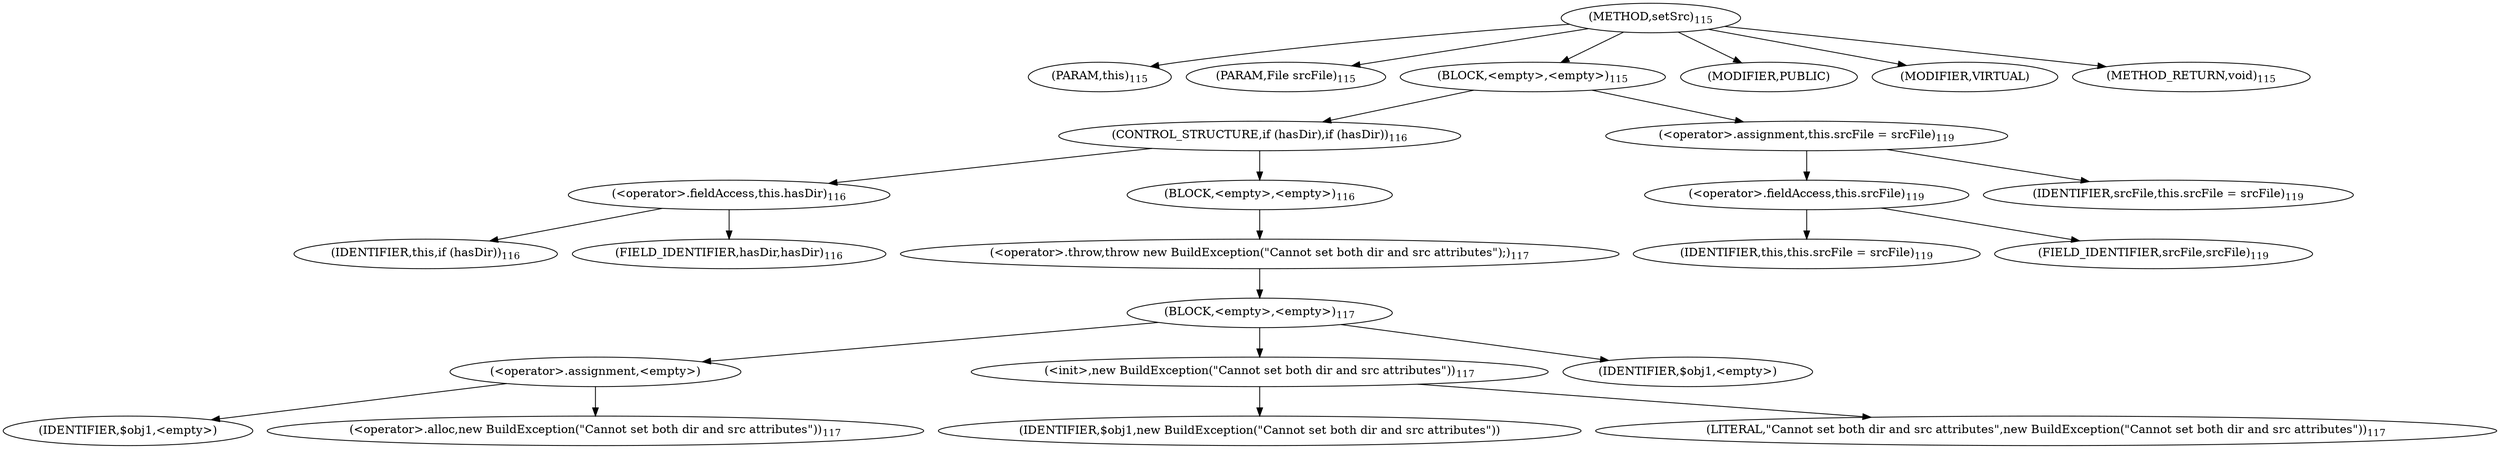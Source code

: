 digraph "setSrc" {  
"130" [label = <(METHOD,setSrc)<SUB>115</SUB>> ]
"8" [label = <(PARAM,this)<SUB>115</SUB>> ]
"131" [label = <(PARAM,File srcFile)<SUB>115</SUB>> ]
"132" [label = <(BLOCK,&lt;empty&gt;,&lt;empty&gt;)<SUB>115</SUB>> ]
"133" [label = <(CONTROL_STRUCTURE,if (hasDir),if (hasDir))<SUB>116</SUB>> ]
"134" [label = <(&lt;operator&gt;.fieldAccess,this.hasDir)<SUB>116</SUB>> ]
"135" [label = <(IDENTIFIER,this,if (hasDir))<SUB>116</SUB>> ]
"136" [label = <(FIELD_IDENTIFIER,hasDir,hasDir)<SUB>116</SUB>> ]
"137" [label = <(BLOCK,&lt;empty&gt;,&lt;empty&gt;)<SUB>116</SUB>> ]
"138" [label = <(&lt;operator&gt;.throw,throw new BuildException(&quot;Cannot set both dir and src attributes&quot;);)<SUB>117</SUB>> ]
"139" [label = <(BLOCK,&lt;empty&gt;,&lt;empty&gt;)<SUB>117</SUB>> ]
"140" [label = <(&lt;operator&gt;.assignment,&lt;empty&gt;)> ]
"141" [label = <(IDENTIFIER,$obj1,&lt;empty&gt;)> ]
"142" [label = <(&lt;operator&gt;.alloc,new BuildException(&quot;Cannot set both dir and src attributes&quot;))<SUB>117</SUB>> ]
"143" [label = <(&lt;init&gt;,new BuildException(&quot;Cannot set both dir and src attributes&quot;))<SUB>117</SUB>> ]
"144" [label = <(IDENTIFIER,$obj1,new BuildException(&quot;Cannot set both dir and src attributes&quot;))> ]
"145" [label = <(LITERAL,&quot;Cannot set both dir and src attributes&quot;,new BuildException(&quot;Cannot set both dir and src attributes&quot;))<SUB>117</SUB>> ]
"146" [label = <(IDENTIFIER,$obj1,&lt;empty&gt;)> ]
"147" [label = <(&lt;operator&gt;.assignment,this.srcFile = srcFile)<SUB>119</SUB>> ]
"148" [label = <(&lt;operator&gt;.fieldAccess,this.srcFile)<SUB>119</SUB>> ]
"7" [label = <(IDENTIFIER,this,this.srcFile = srcFile)<SUB>119</SUB>> ]
"149" [label = <(FIELD_IDENTIFIER,srcFile,srcFile)<SUB>119</SUB>> ]
"150" [label = <(IDENTIFIER,srcFile,this.srcFile = srcFile)<SUB>119</SUB>> ]
"151" [label = <(MODIFIER,PUBLIC)> ]
"152" [label = <(MODIFIER,VIRTUAL)> ]
"153" [label = <(METHOD_RETURN,void)<SUB>115</SUB>> ]
  "130" -> "8" 
  "130" -> "131" 
  "130" -> "132" 
  "130" -> "151" 
  "130" -> "152" 
  "130" -> "153" 
  "132" -> "133" 
  "132" -> "147" 
  "133" -> "134" 
  "133" -> "137" 
  "134" -> "135" 
  "134" -> "136" 
  "137" -> "138" 
  "138" -> "139" 
  "139" -> "140" 
  "139" -> "143" 
  "139" -> "146" 
  "140" -> "141" 
  "140" -> "142" 
  "143" -> "144" 
  "143" -> "145" 
  "147" -> "148" 
  "147" -> "150" 
  "148" -> "7" 
  "148" -> "149" 
}
